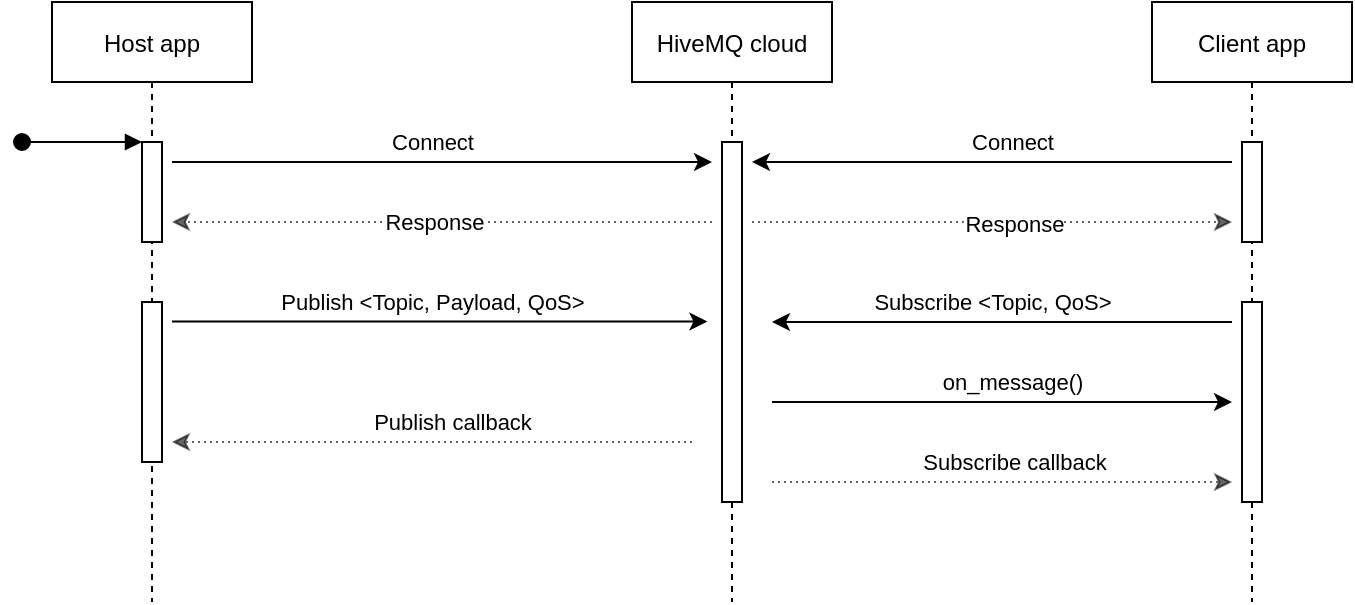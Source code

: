 <mxfile version="16.6.4" type="device"><diagram id="kgpKYQtTHZ0yAKxKKP6v" name="Page-1"><mxGraphModel dx="677" dy="374" grid="1" gridSize="10" guides="1" tooltips="1" connect="1" arrows="1" fold="1" page="1" pageScale="1" pageWidth="850" pageHeight="1100" math="0" shadow="0"><root><mxCell id="0"/><mxCell id="1" parent="0"/><mxCell id="3nuBFxr9cyL0pnOWT2aG-1" value="Host app" style="shape=umlLifeline;perimeter=lifelinePerimeter;container=1;collapsible=0;recursiveResize=0;rounded=0;shadow=0;strokeWidth=1;" parent="1" vertex="1"><mxGeometry x="120" y="80" width="100" height="300" as="geometry"/></mxCell><mxCell id="3nuBFxr9cyL0pnOWT2aG-2" value="" style="points=[];perimeter=orthogonalPerimeter;rounded=0;shadow=0;strokeWidth=1;" parent="3nuBFxr9cyL0pnOWT2aG-1" vertex="1"><mxGeometry x="45" y="70" width="10" height="50" as="geometry"/></mxCell><mxCell id="3nuBFxr9cyL0pnOWT2aG-3" value="" style="verticalAlign=bottom;startArrow=oval;endArrow=block;startSize=8;shadow=0;strokeWidth=1;" parent="3nuBFxr9cyL0pnOWT2aG-1" target="3nuBFxr9cyL0pnOWT2aG-2" edge="1"><mxGeometry x="-0.5" y="20" relative="1" as="geometry"><mxPoint x="-15" y="70" as="sourcePoint"/><mxPoint as="offset"/></mxGeometry></mxCell><mxCell id="dWLKmlzaQ0k1FBXhxZYI-24" value="" style="points=[];perimeter=orthogonalPerimeter;rounded=0;shadow=0;strokeWidth=1;" vertex="1" parent="3nuBFxr9cyL0pnOWT2aG-1"><mxGeometry x="45" y="150" width="10" height="80" as="geometry"/></mxCell><mxCell id="3nuBFxr9cyL0pnOWT2aG-5" value="HiveMQ cloud" style="shape=umlLifeline;perimeter=lifelinePerimeter;container=1;collapsible=0;recursiveResize=0;rounded=0;shadow=0;strokeWidth=1;" parent="1" vertex="1"><mxGeometry x="410" y="80" width="100" height="300" as="geometry"/></mxCell><mxCell id="3nuBFxr9cyL0pnOWT2aG-6" value="" style="points=[];perimeter=orthogonalPerimeter;rounded=0;shadow=0;strokeWidth=1;" parent="3nuBFxr9cyL0pnOWT2aG-5" vertex="1"><mxGeometry x="45" y="70" width="10" height="180" as="geometry"/></mxCell><mxCell id="dWLKmlzaQ0k1FBXhxZYI-11" value="" style="endArrow=classic;html=1;rounded=0;dashed=1;dashPattern=1 2;strokeWidth=1;opacity=60;" edge="1" parent="3nuBFxr9cyL0pnOWT2aG-5"><mxGeometry width="50" height="50" relative="1" as="geometry"><mxPoint x="30" y="220" as="sourcePoint"/><mxPoint x="-230" y="220" as="targetPoint"/><Array as="points"><mxPoint x="-160" y="220"/></Array></mxGeometry></mxCell><mxCell id="dWLKmlzaQ0k1FBXhxZYI-12" value="Publish callback" style="edgeLabel;html=1;align=center;verticalAlign=middle;resizable=0;points=[];" vertex="1" connectable="0" parent="dWLKmlzaQ0k1FBXhxZYI-11"><mxGeometry x="-0.353" y="-2" relative="1" as="geometry"><mxPoint x="-36" y="-8" as="offset"/></mxGeometry></mxCell><mxCell id="dWLKmlzaQ0k1FBXhxZYI-7" value="" style="endArrow=classic;html=1;rounded=0;" edge="1" parent="3nuBFxr9cyL0pnOWT2aG-5"><mxGeometry width="50" height="50" relative="1" as="geometry"><mxPoint x="-230" y="159.76" as="sourcePoint"/><mxPoint x="37.71" y="159.76" as="targetPoint"/><Array as="points"><mxPoint x="-42.29" y="159.76"/></Array></mxGeometry></mxCell><mxCell id="dWLKmlzaQ0k1FBXhxZYI-8" value="Publish &amp;lt;Topic, Payload, QoS&amp;gt;" style="edgeLabel;html=1;align=center;verticalAlign=middle;resizable=0;points=[];" vertex="1" connectable="0" parent="dWLKmlzaQ0k1FBXhxZYI-7"><mxGeometry x="0.292" y="1" relative="1" as="geometry"><mxPoint x="-43" y="-9" as="offset"/></mxGeometry></mxCell><mxCell id="dWLKmlzaQ0k1FBXhxZYI-1" value="Client app" style="shape=umlLifeline;perimeter=lifelinePerimeter;container=1;collapsible=0;recursiveResize=0;rounded=0;shadow=0;strokeWidth=1;" vertex="1" parent="1"><mxGeometry x="670" y="80" width="100" height="300" as="geometry"/></mxCell><mxCell id="dWLKmlzaQ0k1FBXhxZYI-2" value="" style="points=[];perimeter=orthogonalPerimeter;rounded=0;shadow=0;strokeWidth=1;" vertex="1" parent="dWLKmlzaQ0k1FBXhxZYI-1"><mxGeometry x="45" y="70" width="10" height="50" as="geometry"/></mxCell><mxCell id="dWLKmlzaQ0k1FBXhxZYI-29" value="" style="points=[];perimeter=orthogonalPerimeter;rounded=0;shadow=0;strokeWidth=1;" vertex="1" parent="dWLKmlzaQ0k1FBXhxZYI-1"><mxGeometry x="45" y="150" width="10" height="100" as="geometry"/></mxCell><mxCell id="dWLKmlzaQ0k1FBXhxZYI-14" value="" style="endArrow=classic;html=1;rounded=0;strokeWidth=1;" edge="1" parent="1"><mxGeometry width="50" height="50" relative="1" as="geometry"><mxPoint x="710" y="240" as="sourcePoint"/><mxPoint x="480" y="240" as="targetPoint"/><Array as="points"><mxPoint x="550" y="240"/></Array></mxGeometry></mxCell><mxCell id="dWLKmlzaQ0k1FBXhxZYI-15" value="Subscribe &amp;lt;Topic, QoS&amp;gt;" style="edgeLabel;html=1;align=center;verticalAlign=middle;resizable=0;points=[];" vertex="1" connectable="0" parent="dWLKmlzaQ0k1FBXhxZYI-14"><mxGeometry x="0.063" y="1" relative="1" as="geometry"><mxPoint x="2" y="-11" as="offset"/></mxGeometry></mxCell><mxCell id="dWLKmlzaQ0k1FBXhxZYI-18" value="" style="endArrow=classic;html=1;rounded=0;strokeWidth=1;" edge="1" parent="1"><mxGeometry width="50" height="50" relative="1" as="geometry"><mxPoint x="480" y="280" as="sourcePoint"/><mxPoint x="710" y="280" as="targetPoint"/></mxGeometry></mxCell><mxCell id="dWLKmlzaQ0k1FBXhxZYI-19" value="on_message()" style="edgeLabel;html=1;align=center;verticalAlign=middle;resizable=0;points=[];" vertex="1" connectable="0" parent="dWLKmlzaQ0k1FBXhxZYI-18"><mxGeometry x="0.119" y="1" relative="1" as="geometry"><mxPoint x="-9" y="-9" as="offset"/></mxGeometry></mxCell><mxCell id="dWLKmlzaQ0k1FBXhxZYI-16" value="" style="endArrow=classic;html=1;rounded=0;strokeWidth=1;dashed=1;dashPattern=1 2;opacity=60;" edge="1" parent="1"><mxGeometry width="50" height="50" relative="1" as="geometry"><mxPoint x="480" y="320" as="sourcePoint"/><mxPoint x="710" y="320" as="targetPoint"/></mxGeometry></mxCell><mxCell id="dWLKmlzaQ0k1FBXhxZYI-17" value="Subscribe callback" style="edgeLabel;html=1;align=center;verticalAlign=middle;resizable=0;points=[];" vertex="1" connectable="0" parent="dWLKmlzaQ0k1FBXhxZYI-16"><mxGeometry x="0.343" y="-1" relative="1" as="geometry"><mxPoint x="-34" y="-11" as="offset"/></mxGeometry></mxCell><mxCell id="dWLKmlzaQ0k1FBXhxZYI-20" value="" style="endArrow=classic;html=1;rounded=0;strokeWidth=1;" edge="1" parent="1"><mxGeometry width="50" height="50" relative="1" as="geometry"><mxPoint x="180" y="160" as="sourcePoint"/><mxPoint x="450" y="160" as="targetPoint"/><Array as="points"><mxPoint x="350" y="160"/></Array></mxGeometry></mxCell><mxCell id="dWLKmlzaQ0k1FBXhxZYI-21" value="Connect" style="edgeLabel;html=1;align=center;verticalAlign=middle;resizable=0;points=[];" vertex="1" connectable="0" parent="dWLKmlzaQ0k1FBXhxZYI-20"><mxGeometry x="-0.23" relative="1" as="geometry"><mxPoint x="26" y="-10" as="offset"/></mxGeometry></mxCell><mxCell id="dWLKmlzaQ0k1FBXhxZYI-22" value="" style="endArrow=classic;html=1;rounded=0;strokeWidth=1;dashed=1;dashPattern=1 2;opacity=60;" edge="1" parent="1"><mxGeometry width="50" height="50" relative="1" as="geometry"><mxPoint x="450" y="190" as="sourcePoint"/><mxPoint x="180" y="190" as="targetPoint"/></mxGeometry></mxCell><mxCell id="dWLKmlzaQ0k1FBXhxZYI-23" value="Response" style="edgeLabel;html=1;align=center;verticalAlign=middle;resizable=0;points=[];" vertex="1" connectable="0" parent="dWLKmlzaQ0k1FBXhxZYI-22"><mxGeometry x="-0.063" y="-2" relative="1" as="geometry"><mxPoint x="-13" y="2" as="offset"/></mxGeometry></mxCell><mxCell id="dWLKmlzaQ0k1FBXhxZYI-25" value="" style="endArrow=classic;html=1;rounded=0;strokeWidth=1;" edge="1" parent="1"><mxGeometry width="50" height="50" relative="1" as="geometry"><mxPoint x="710" y="160" as="sourcePoint"/><mxPoint x="470" y="160" as="targetPoint"/></mxGeometry></mxCell><mxCell id="dWLKmlzaQ0k1FBXhxZYI-26" value="Connect" style="edgeLabel;html=1;align=center;verticalAlign=middle;resizable=0;points=[];" vertex="1" connectable="0" parent="dWLKmlzaQ0k1FBXhxZYI-25"><mxGeometry x="-0.517" y="-1" relative="1" as="geometry"><mxPoint x="-52" y="-9" as="offset"/></mxGeometry></mxCell><mxCell id="dWLKmlzaQ0k1FBXhxZYI-27" value="" style="endArrow=classic;html=1;rounded=0;strokeWidth=1;dashed=1;dashPattern=1 2;opacity=60;" edge="1" parent="1"><mxGeometry width="50" height="50" relative="1" as="geometry"><mxPoint x="470" y="190" as="sourcePoint"/><mxPoint x="710" y="190" as="targetPoint"/></mxGeometry></mxCell><mxCell id="dWLKmlzaQ0k1FBXhxZYI-28" value="Response" style="edgeLabel;html=1;align=center;verticalAlign=middle;resizable=0;points=[];" vertex="1" connectable="0" parent="dWLKmlzaQ0k1FBXhxZYI-27"><mxGeometry x="0.339" y="-1" relative="1" as="geometry"><mxPoint x="-30" as="offset"/></mxGeometry></mxCell></root></mxGraphModel></diagram></mxfile>